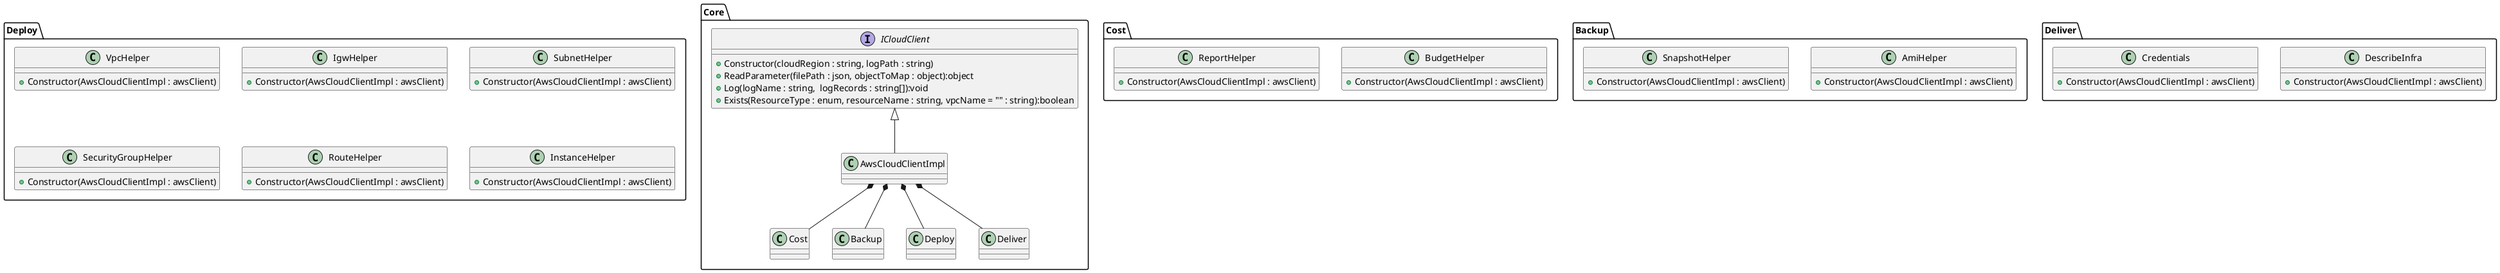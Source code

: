 @startuml
'https://plantuml.com/class-diagram

package "Core"{

    'classes and interfaces
    interface ICloudClient{
        +Constructor(cloudRegion : string, logPath : string)
        +ReadParameter(filePath : json, objectToMap : object):object
        +Log(logName : string,  logRecords : string[]):void
        +Exists(ResourceType : enum, resourceName : string, vpcName = "" : string):boolean
    }

    class AwsCloudClientImpl

    'relations
    ICloudClient <|-- AwsCloudClientImpl
    AwsCloudClientImpl *-- Cost
    AwsCloudClientImpl *-- Backup
    AwsCloudClientImpl *-- Deploy
    AwsCloudClientImpl *-- Deliver
}

package "Cost"{
    'classes and interfaces
    class BudgetHelper{
        +Constructor(AwsCloudClientImpl : awsClient)
    }

    class ReportHelper{
        +Constructor(AwsCloudClientImpl : awsClient)
    }

    'relations
}

package "Backup"{
    'classes and interfaces
    class AmiHelper{
        +Constructor(AwsCloudClientImpl : awsClient)
    }

    class SnapshotHelper{
        +Constructor(AwsCloudClientImpl : awsClient)
    }

    'relations
}


package "Deploy"{
    'classes and interfaces
    class VpcHelper{
        +Constructor(AwsCloudClientImpl : awsClient)
    }

    class IgwHelper{
        +Constructor(AwsCloudClientImpl : awsClient)
    }

    class SubnetHelper{
        +Constructor(AwsCloudClientImpl : awsClient)
    }

    class SecurityGroupHelper{
        +Constructor(AwsCloudClientImpl : awsClient)
    }

    class RouteHelper{
        +Constructor(AwsCloudClientImpl : awsClient)
    }

    class InstanceHelper{
        +Constructor(AwsCloudClientImpl : awsClient)
    }

    'relations
}

package "Deliver"{
    'classes and interfaces
    class DescribeInfra{
        +Constructor(AwsCloudClientImpl : awsClient)

    }

    class Credentials{
        +Constructor(AwsCloudClientImpl : awsClient)
    }
}

@enduml